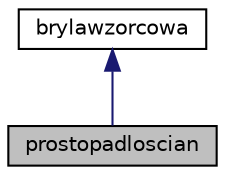 digraph "prostopadloscian"
{
 // LATEX_PDF_SIZE
  edge [fontname="Helvetica",fontsize="10",labelfontname="Helvetica",labelfontsize="10"];
  node [fontname="Helvetica",fontsize="10",shape=record];
  Node1 [label="prostopadloscian",height=0.2,width=0.4,color="black", fillcolor="grey75", style="filled", fontcolor="black",tooltip="klasa dziedziczy po klasie brylawzorcowa klasa prostopadloscian sluzaca do modelowania korpusu drona"];
  Node2 -> Node1 [dir="back",color="midnightblue",fontsize="10",style="solid",fontname="Helvetica"];
  Node2 [label="brylawzorcowa",height=0.2,width=0.4,color="black", fillcolor="white", style="filled",URL="$classbrylawzorcowa.html",tooltip=" "];
}
